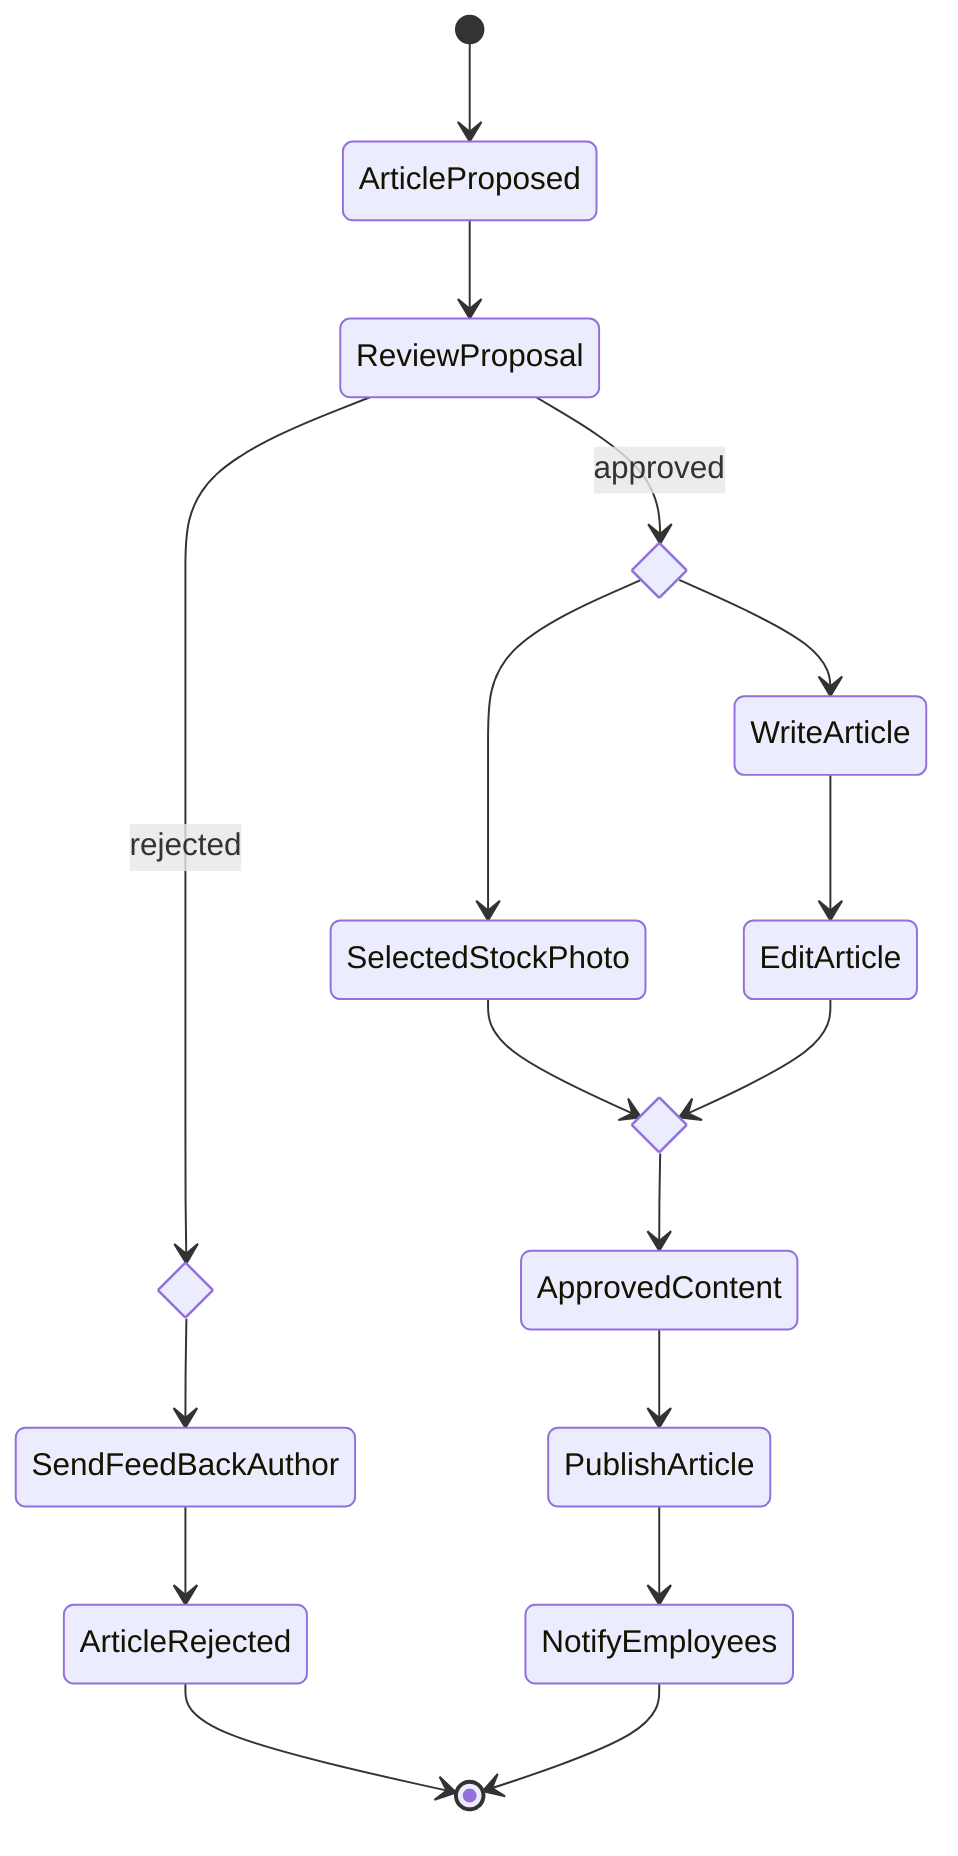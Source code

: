 stateDiagram-v2
    [*] --> ArticleProposed
    ArticleProposed --> ReviewProposal
     state rejected <<choice>>
        rejected --> SendFeedBackAuthor
        ReviewProposal --> rejected:rejected
        SendFeedBackAuthor --> ArticleRejected
        ArticleRejected --> [*]
    state approved <<choice>>
        ReviewProposal --> approved:approved
        approved --> SelectedStockPhoto
        approved --> WriteArticle
        WriteArticle --> EditArticle
    state posted <<choice>>
        SelectedStockPhoto --> posted
        EditArticle --> posted
        posted --> ApprovedContent
        ApprovedContent --> PublishArticle
        PublishArticle --> NotifyEmployees
        NotifyEmployees --> [*]